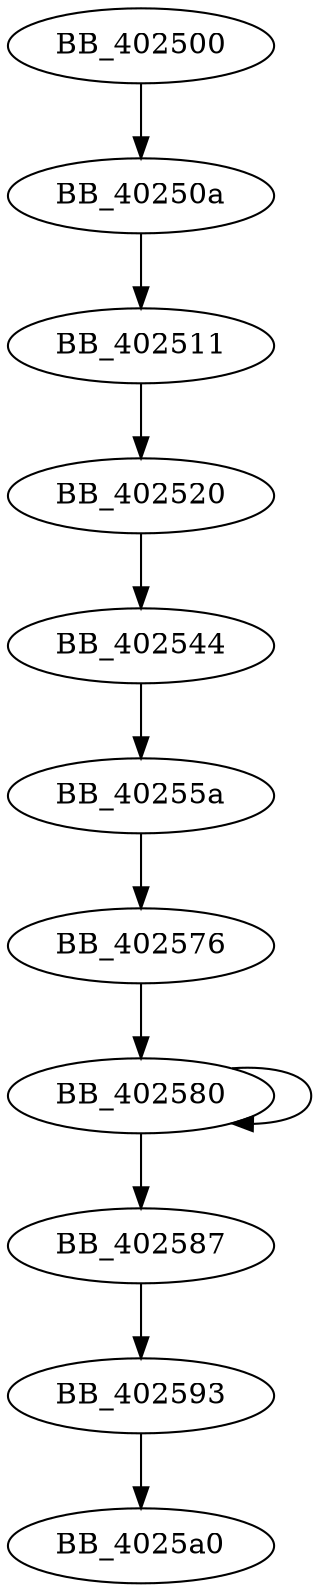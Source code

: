 DiGraph sub_402500{
BB_402500->BB_40250a
BB_40250a->BB_402511
BB_402511->BB_402520
BB_402520->BB_402544
BB_402544->BB_40255a
BB_40255a->BB_402576
BB_402576->BB_402580
BB_402580->BB_402580
BB_402580->BB_402587
BB_402587->BB_402593
BB_402593->BB_4025a0
}

